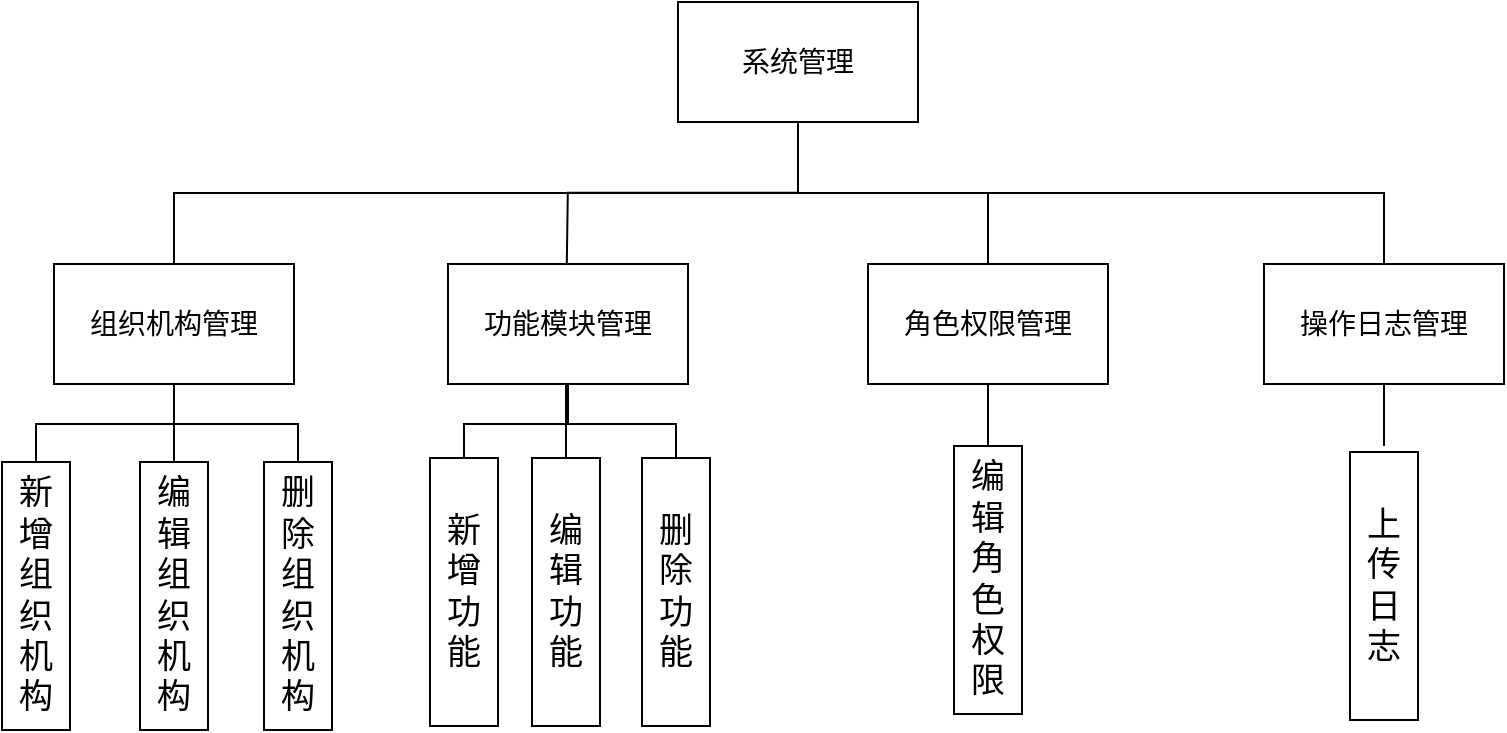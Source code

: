 <mxfile version="18.0.7" type="device"><diagram id="E05-ln3lnfIbboRSwvqf" name="Page-1"><mxGraphModel dx="1438" dy="971" grid="0" gridSize="10" guides="1" tooltips="1" connect="1" arrows="1" fold="1" page="0" pageScale="1" pageWidth="827" pageHeight="1169" math="0" shadow="0"><root><mxCell id="0"/><mxCell id="1" parent="0"/><mxCell id="EvXLgZWsg7CyD6DhmFpS-20" style="edgeStyle=orthogonalEdgeStyle;rounded=0;orthogonalLoop=1;jettySize=auto;html=1;exitX=0.5;exitY=1;exitDx=0;exitDy=0;fontSize=17;startArrow=none;startFill=0;endArrow=none;endFill=0;" edge="1" parent="1" source="EvXLgZWsg7CyD6DhmFpS-7"><mxGeometry relative="1" as="geometry"><mxPoint x="228.4" y="99.8" as="targetPoint"/></mxGeometry></mxCell><mxCell id="EvXLgZWsg7CyD6DhmFpS-21" style="edgeStyle=orthogonalEdgeStyle;rounded=0;orthogonalLoop=1;jettySize=auto;html=1;exitX=0.5;exitY=1;exitDx=0;exitDy=0;entryX=0.5;entryY=0;entryDx=0;entryDy=0;fontSize=17;startArrow=none;startFill=0;endArrow=none;endFill=0;" edge="1" parent="1" source="EvXLgZWsg7CyD6DhmFpS-7" target="EvXLgZWsg7CyD6DhmFpS-10"><mxGeometry relative="1" as="geometry"/></mxCell><mxCell id="EvXLgZWsg7CyD6DhmFpS-22" style="edgeStyle=orthogonalEdgeStyle;rounded=0;orthogonalLoop=1;jettySize=auto;html=1;exitX=0.5;exitY=1;exitDx=0;exitDy=0;fontSize=17;startArrow=none;startFill=0;endArrow=none;endFill=0;" edge="1" parent="1" source="EvXLgZWsg7CyD6DhmFpS-7" target="EvXLgZWsg7CyD6DhmFpS-11"><mxGeometry relative="1" as="geometry"/></mxCell><mxCell id="EvXLgZWsg7CyD6DhmFpS-23" style="edgeStyle=orthogonalEdgeStyle;rounded=0;orthogonalLoop=1;jettySize=auto;html=1;exitX=0.5;exitY=1;exitDx=0;exitDy=0;fontSize=17;startArrow=none;startFill=0;endArrow=none;endFill=0;" edge="1" parent="1" source="EvXLgZWsg7CyD6DhmFpS-7" target="EvXLgZWsg7CyD6DhmFpS-8"><mxGeometry relative="1" as="geometry"/></mxCell><mxCell id="EvXLgZWsg7CyD6DhmFpS-7" value="系统管理" style="rounded=0;whiteSpace=wrap;html=1;fontSize=14;" vertex="1" parent="1"><mxGeometry x="284" y="-31" width="120" height="60" as="geometry"/></mxCell><mxCell id="EvXLgZWsg7CyD6DhmFpS-24" style="edgeStyle=orthogonalEdgeStyle;rounded=0;orthogonalLoop=1;jettySize=auto;html=1;exitX=0.5;exitY=1;exitDx=0;exitDy=0;entryX=0;entryY=0.5;entryDx=0;entryDy=0;fontSize=17;startArrow=none;startFill=0;endArrow=none;endFill=0;" edge="1" parent="1" source="EvXLgZWsg7CyD6DhmFpS-8" target="EvXLgZWsg7CyD6DhmFpS-13"><mxGeometry relative="1" as="geometry"/></mxCell><mxCell id="EvXLgZWsg7CyD6DhmFpS-25" style="edgeStyle=orthogonalEdgeStyle;rounded=0;orthogonalLoop=1;jettySize=auto;html=1;exitX=0.5;exitY=1;exitDx=0;exitDy=0;entryX=0;entryY=0.5;entryDx=0;entryDy=0;fontSize=17;startArrow=none;startFill=0;endArrow=none;endFill=0;" edge="1" parent="1" source="EvXLgZWsg7CyD6DhmFpS-8" target="EvXLgZWsg7CyD6DhmFpS-12"><mxGeometry relative="1" as="geometry"/></mxCell><mxCell id="EvXLgZWsg7CyD6DhmFpS-26" style="edgeStyle=orthogonalEdgeStyle;rounded=0;orthogonalLoop=1;jettySize=auto;html=1;exitX=0.5;exitY=1;exitDx=0;exitDy=0;entryX=0;entryY=0.5;entryDx=0;entryDy=0;fontSize=17;startArrow=none;startFill=0;endArrow=none;endFill=0;" edge="1" parent="1" source="EvXLgZWsg7CyD6DhmFpS-8" target="EvXLgZWsg7CyD6DhmFpS-14"><mxGeometry relative="1" as="geometry"/></mxCell><mxCell id="EvXLgZWsg7CyD6DhmFpS-8" value="组织机构管理" style="rounded=0;whiteSpace=wrap;html=1;fontSize=14;" vertex="1" parent="1"><mxGeometry x="-28" y="100" width="120" height="60" as="geometry"/></mxCell><mxCell id="EvXLgZWsg7CyD6DhmFpS-27" style="edgeStyle=orthogonalEdgeStyle;rounded=0;orthogonalLoop=1;jettySize=auto;html=1;exitX=0.5;exitY=1;exitDx=0;exitDy=0;entryX=0;entryY=0.5;entryDx=0;entryDy=0;fontSize=17;startArrow=none;startFill=0;endArrow=none;endFill=0;" edge="1" parent="1" source="EvXLgZWsg7CyD6DhmFpS-9" target="EvXLgZWsg7CyD6DhmFpS-16"><mxGeometry relative="1" as="geometry"/></mxCell><mxCell id="EvXLgZWsg7CyD6DhmFpS-28" style="edgeStyle=orthogonalEdgeStyle;rounded=0;orthogonalLoop=1;jettySize=auto;html=1;exitX=0.5;exitY=1;exitDx=0;exitDy=0;entryX=0;entryY=0.5;entryDx=0;entryDy=0;fontSize=17;startArrow=none;startFill=0;endArrow=none;endFill=0;" edge="1" parent="1" source="EvXLgZWsg7CyD6DhmFpS-9" target="EvXLgZWsg7CyD6DhmFpS-17"><mxGeometry relative="1" as="geometry"/></mxCell><mxCell id="EvXLgZWsg7CyD6DhmFpS-29" style="edgeStyle=orthogonalEdgeStyle;rounded=0;orthogonalLoop=1;jettySize=auto;html=1;exitX=0.5;exitY=1;exitDx=0;exitDy=0;entryX=0;entryY=0.5;entryDx=0;entryDy=0;fontSize=17;startArrow=none;startFill=0;endArrow=none;endFill=0;" edge="1" parent="1" source="EvXLgZWsg7CyD6DhmFpS-9" target="EvXLgZWsg7CyD6DhmFpS-15"><mxGeometry relative="1" as="geometry"/></mxCell><mxCell id="EvXLgZWsg7CyD6DhmFpS-9" value="功能模块管理" style="rounded=0;whiteSpace=wrap;html=1;fontSize=14;" vertex="1" parent="1"><mxGeometry x="169" y="100" width="120" height="60" as="geometry"/></mxCell><mxCell id="EvXLgZWsg7CyD6DhmFpS-31" style="edgeStyle=orthogonalEdgeStyle;rounded=0;orthogonalLoop=1;jettySize=auto;html=1;exitX=0.5;exitY=1;exitDx=0;exitDy=0;entryX=0;entryY=0.5;entryDx=0;entryDy=0;fontSize=17;startArrow=none;startFill=0;endArrow=none;endFill=0;" edge="1" parent="1" source="EvXLgZWsg7CyD6DhmFpS-10" target="EvXLgZWsg7CyD6DhmFpS-18"><mxGeometry relative="1" as="geometry"/></mxCell><mxCell id="EvXLgZWsg7CyD6DhmFpS-10" value="角色权限管理" style="rounded=0;whiteSpace=wrap;html=1;fontSize=14;" vertex="1" parent="1"><mxGeometry x="379" y="100" width="120" height="60" as="geometry"/></mxCell><mxCell id="EvXLgZWsg7CyD6DhmFpS-32" style="edgeStyle=orthogonalEdgeStyle;rounded=0;orthogonalLoop=1;jettySize=auto;html=1;exitX=0.5;exitY=1;exitDx=0;exitDy=0;fontSize=17;startArrow=none;startFill=0;endArrow=none;endFill=0;" edge="1" parent="1" source="EvXLgZWsg7CyD6DhmFpS-11"><mxGeometry relative="1" as="geometry"><mxPoint x="637" y="191.0" as="targetPoint"/></mxGeometry></mxCell><mxCell id="EvXLgZWsg7CyD6DhmFpS-11" value="操作日志管理" style="rounded=0;whiteSpace=wrap;html=1;fontSize=14;" vertex="1" parent="1"><mxGeometry x="577" y="100" width="120" height="60" as="geometry"/></mxCell><mxCell id="EvXLgZWsg7CyD6DhmFpS-12" value="新增组织机构" style="rounded=0;whiteSpace=wrap;html=1;fontSize=17;rotation=90;horizontal=0;" vertex="1" parent="1"><mxGeometry x="-104" y="249" width="134" height="34" as="geometry"/></mxCell><mxCell id="EvXLgZWsg7CyD6DhmFpS-13" value="编辑组织机构" style="rounded=0;whiteSpace=wrap;html=1;fontSize=17;rotation=90;horizontal=0;" vertex="1" parent="1"><mxGeometry x="-35" y="249" width="134" height="34" as="geometry"/></mxCell><mxCell id="EvXLgZWsg7CyD6DhmFpS-14" value="删除组织机构" style="rounded=0;whiteSpace=wrap;html=1;fontSize=17;rotation=90;horizontal=0;" vertex="1" parent="1"><mxGeometry x="27" y="249" width="134" height="34" as="geometry"/></mxCell><mxCell id="EvXLgZWsg7CyD6DhmFpS-15" value="新增功能" style="rounded=0;whiteSpace=wrap;html=1;fontSize=17;rotation=90;horizontal=0;" vertex="1" parent="1"><mxGeometry x="110" y="247" width="134" height="34" as="geometry"/></mxCell><mxCell id="EvXLgZWsg7CyD6DhmFpS-16" value="编辑功能" style="rounded=0;whiteSpace=wrap;html=1;fontSize=17;rotation=90;horizontal=0;" vertex="1" parent="1"><mxGeometry x="161" y="247" width="134" height="34" as="geometry"/></mxCell><mxCell id="EvXLgZWsg7CyD6DhmFpS-17" value="删除功能" style="rounded=0;whiteSpace=wrap;html=1;fontSize=17;rotation=90;horizontal=0;" vertex="1" parent="1"><mxGeometry x="216" y="247" width="134" height="34" as="geometry"/></mxCell><mxCell id="EvXLgZWsg7CyD6DhmFpS-18" value="编辑角色权限" style="rounded=0;whiteSpace=wrap;html=1;fontSize=17;rotation=90;horizontal=0;" vertex="1" parent="1"><mxGeometry x="372" y="241" width="134" height="34" as="geometry"/></mxCell><mxCell id="EvXLgZWsg7CyD6DhmFpS-19" value="上传日志" style="rounded=0;whiteSpace=wrap;html=1;fontSize=17;rotation=90;horizontal=0;" vertex="1" parent="1"><mxGeometry x="570" y="244" width="134" height="34" as="geometry"/></mxCell></root></mxGraphModel></diagram></mxfile>